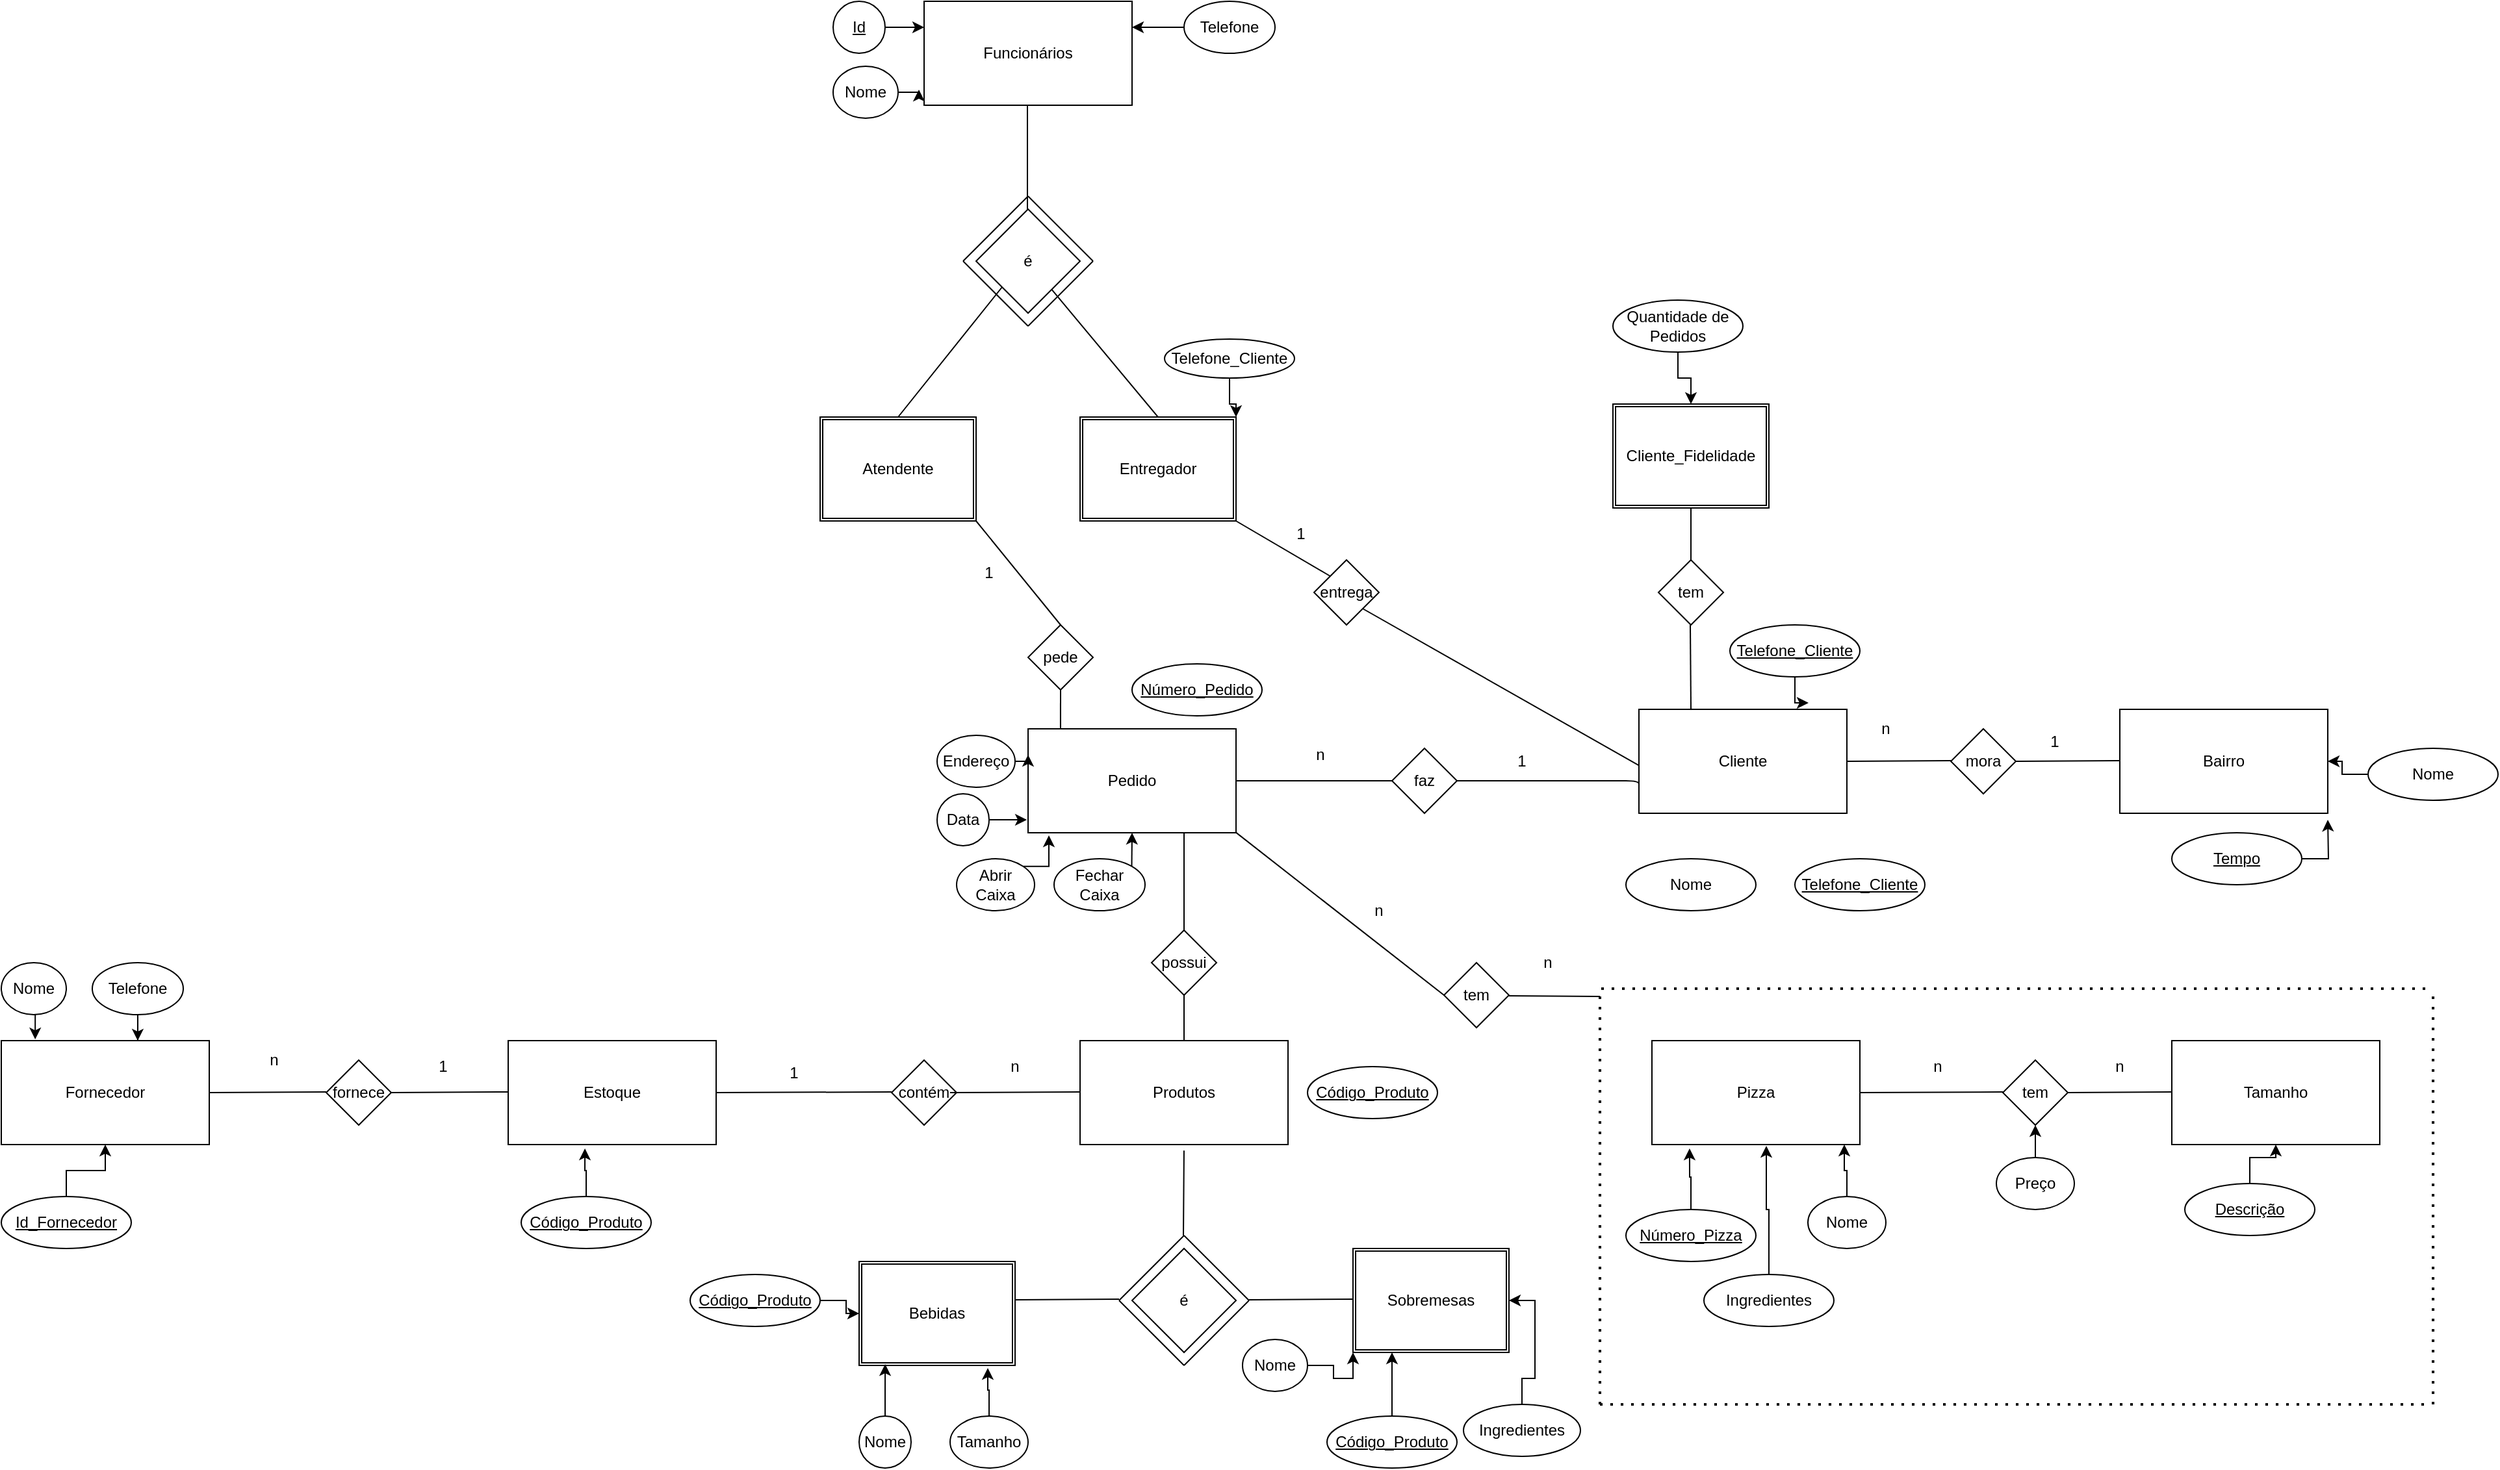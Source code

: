 <mxfile version="14.5.3" type="github"><diagram id="Zmj1FCLTnXu52TwQ3R6O" name="Page-1"><mxGraphModel dx="2249" dy="791" grid="1" gridSize="10" guides="1" tooltips="1" connect="1" arrows="1" fold="1" page="1" pageScale="1" pageWidth="827" pageHeight="1169" math="0" shadow="0"><root><mxCell id="0"/><mxCell id="1" parent="0"/><mxCell id="ojleg3UiXAgGKh8UfWWG-2" value="Funcionários" style="rounded=0;whiteSpace=wrap;html=1;" parent="1" vertex="1"><mxGeometry x="80" y="40" width="160" height="80" as="geometry"/></mxCell><mxCell id="KPG-XOJzVi3PqvCxfSUZ-7" value="Atendente" style="shape=ext;double=1;rounded=0;whiteSpace=wrap;html=1;" vertex="1" parent="1"><mxGeometry y="360" width="120" height="80" as="geometry"/></mxCell><mxCell id="KPG-XOJzVi3PqvCxfSUZ-8" value="Entregador" style="shape=ext;double=1;rounded=0;whiteSpace=wrap;html=1;" vertex="1" parent="1"><mxGeometry x="200" y="360" width="120" height="80" as="geometry"/></mxCell><mxCell id="KPG-XOJzVi3PqvCxfSUZ-9" value="é" style="rhombus;whiteSpace=wrap;html=1;" vertex="1" parent="1"><mxGeometry x="120" y="200" width="80" height="80" as="geometry"/></mxCell><mxCell id="KPG-XOJzVi3PqvCxfSUZ-21" value="" style="endArrow=none;html=1;" edge="1" parent="1"><mxGeometry width="50" height="50" relative="1" as="geometry"><mxPoint x="159.5" y="200" as="sourcePoint"/><mxPoint x="159.5" y="120" as="targetPoint"/></mxGeometry></mxCell><mxCell id="KPG-XOJzVi3PqvCxfSUZ-23" value="" style="endArrow=none;html=1;entryX=0;entryY=1;entryDx=0;entryDy=0;" edge="1" parent="1" target="KPG-XOJzVi3PqvCxfSUZ-9"><mxGeometry width="50" height="50" relative="1" as="geometry"><mxPoint x="60" y="360" as="sourcePoint"/><mxPoint x="110" y="310" as="targetPoint"/></mxGeometry></mxCell><mxCell id="KPG-XOJzVi3PqvCxfSUZ-24" value="" style="endArrow=none;html=1;" edge="1" parent="1" target="KPG-XOJzVi3PqvCxfSUZ-9"><mxGeometry width="50" height="50" relative="1" as="geometry"><mxPoint x="260" y="360" as="sourcePoint"/><mxPoint x="310" y="310" as="targetPoint"/></mxGeometry></mxCell><mxCell id="KPG-XOJzVi3PqvCxfSUZ-25" value="" style="endArrow=none;html=1;" edge="1" parent="1"><mxGeometry width="50" height="50" relative="1" as="geometry"><mxPoint x="160" y="290" as="sourcePoint"/><mxPoint x="210" y="240" as="targetPoint"/></mxGeometry></mxCell><mxCell id="KPG-XOJzVi3PqvCxfSUZ-27" value="" style="endArrow=none;html=1;" edge="1" parent="1"><mxGeometry width="50" height="50" relative="1" as="geometry"><mxPoint x="110" y="240" as="sourcePoint"/><mxPoint x="160" y="290" as="targetPoint"/></mxGeometry></mxCell><mxCell id="KPG-XOJzVi3PqvCxfSUZ-28" value="" style="endArrow=none;html=1;" edge="1" parent="1"><mxGeometry width="50" height="50" relative="1" as="geometry"><mxPoint x="210" y="240" as="sourcePoint"/><mxPoint x="160" y="190" as="targetPoint"/></mxGeometry></mxCell><mxCell id="KPG-XOJzVi3PqvCxfSUZ-29" value="" style="endArrow=none;html=1;" edge="1" parent="1"><mxGeometry width="50" height="50" relative="1" as="geometry"><mxPoint x="110" y="240" as="sourcePoint"/><mxPoint x="160" y="190" as="targetPoint"/></mxGeometry></mxCell><mxCell id="KPG-XOJzVi3PqvCxfSUZ-33" value="Pedido" style="rounded=0;whiteSpace=wrap;html=1;" vertex="1" parent="1"><mxGeometry x="160" y="600" width="160" height="80" as="geometry"/></mxCell><mxCell id="KPG-XOJzVi3PqvCxfSUZ-35" value="Cliente" style="rounded=0;whiteSpace=wrap;html=1;" vertex="1" parent="1"><mxGeometry x="630" y="585" width="160" height="80" as="geometry"/></mxCell><mxCell id="KPG-XOJzVi3PqvCxfSUZ-36" value="Produtos" style="rounded=0;whiteSpace=wrap;html=1;" vertex="1" parent="1"><mxGeometry x="200" y="840" width="160" height="80" as="geometry"/></mxCell><mxCell id="KPG-XOJzVi3PqvCxfSUZ-37" value="Bairro" style="rounded=0;whiteSpace=wrap;html=1;" vertex="1" parent="1"><mxGeometry x="1000" y="585" width="160" height="80" as="geometry"/></mxCell><mxCell id="KPG-XOJzVi3PqvCxfSUZ-38" value="&lt;div&gt;Estoque&lt;/div&gt;" style="rounded=0;whiteSpace=wrap;html=1;" vertex="1" parent="1"><mxGeometry x="-240" y="840" width="160" height="80" as="geometry"/></mxCell><mxCell id="KPG-XOJzVi3PqvCxfSUZ-40" value="Pizza" style="rounded=0;whiteSpace=wrap;html=1;" vertex="1" parent="1"><mxGeometry x="640" y="840" width="160" height="80" as="geometry"/></mxCell><mxCell id="KPG-XOJzVi3PqvCxfSUZ-41" value="Tamanho" style="rounded=0;whiteSpace=wrap;html=1;" vertex="1" parent="1"><mxGeometry x="1040" y="840" width="160" height="80" as="geometry"/></mxCell><mxCell id="KPG-XOJzVi3PqvCxfSUZ-203" style="edgeStyle=orthogonalEdgeStyle;rounded=0;orthogonalLoop=1;jettySize=auto;html=1;entryX=0;entryY=1;entryDx=0;entryDy=0;" edge="1" parent="1" source="KPG-XOJzVi3PqvCxfSUZ-47" target="KPG-XOJzVi3PqvCxfSUZ-57"><mxGeometry relative="1" as="geometry"/></mxCell><mxCell id="KPG-XOJzVi3PqvCxfSUZ-47" value="Nome" style="ellipse;whiteSpace=wrap;html=1;align=center;" vertex="1" parent="1"><mxGeometry x="325" y="1070" width="50" height="40" as="geometry"/></mxCell><mxCell id="KPG-XOJzVi3PqvCxfSUZ-194" style="edgeStyle=orthogonalEdgeStyle;rounded=0;orthogonalLoop=1;jettySize=auto;html=1;entryX=0.925;entryY=1;entryDx=0;entryDy=0;entryPerimeter=0;" edge="1" parent="1" source="KPG-XOJzVi3PqvCxfSUZ-49" target="KPG-XOJzVi3PqvCxfSUZ-40"><mxGeometry relative="1" as="geometry"/></mxCell><mxCell id="KPG-XOJzVi3PqvCxfSUZ-49" value="Nome" style="ellipse;whiteSpace=wrap;html=1;align=center;" vertex="1" parent="1"><mxGeometry x="760" y="960" width="60" height="40" as="geometry"/></mxCell><mxCell id="KPG-XOJzVi3PqvCxfSUZ-198" style="edgeStyle=orthogonalEdgeStyle;rounded=0;orthogonalLoop=1;jettySize=auto;html=1;entryX=0.181;entryY=1.038;entryDx=0;entryDy=0;entryPerimeter=0;" edge="1" parent="1" source="KPG-XOJzVi3PqvCxfSUZ-52" target="KPG-XOJzVi3PqvCxfSUZ-40"><mxGeometry relative="1" as="geometry"/></mxCell><mxCell id="KPG-XOJzVi3PqvCxfSUZ-52" value="Número_Pizza" style="ellipse;whiteSpace=wrap;html=1;align=center;fontStyle=4;" vertex="1" parent="1"><mxGeometry x="620" y="970" width="100" height="40" as="geometry"/></mxCell><mxCell id="KPG-XOJzVi3PqvCxfSUZ-53" value="Nome" style="ellipse;whiteSpace=wrap;html=1;align=center;" vertex="1" parent="1"><mxGeometry x="620" y="700" width="100" height="40" as="geometry"/></mxCell><mxCell id="KPG-XOJzVi3PqvCxfSUZ-54" value="Telefone_Cliente" style="ellipse;whiteSpace=wrap;html=1;align=center;fontStyle=4;" vertex="1" parent="1"><mxGeometry x="750" y="700" width="100" height="40" as="geometry"/></mxCell><mxCell id="KPG-XOJzVi3PqvCxfSUZ-184" style="edgeStyle=orthogonalEdgeStyle;rounded=0;orthogonalLoop=1;jettySize=auto;html=1;entryX=1;entryY=0;entryDx=0;entryDy=0;" edge="1" parent="1" source="KPG-XOJzVi3PqvCxfSUZ-55" target="KPG-XOJzVi3PqvCxfSUZ-8"><mxGeometry relative="1" as="geometry"/></mxCell><mxCell id="KPG-XOJzVi3PqvCxfSUZ-55" value="Telefone_Cliente" style="ellipse;whiteSpace=wrap;html=1;align=center;" vertex="1" parent="1"><mxGeometry x="265" y="300" width="100" height="30" as="geometry"/></mxCell><mxCell id="KPG-XOJzVi3PqvCxfSUZ-56" value="Bebidas" style="shape=ext;double=1;rounded=0;whiteSpace=wrap;html=1;" vertex="1" parent="1"><mxGeometry x="30" y="1010" width="120" height="80" as="geometry"/></mxCell><mxCell id="KPG-XOJzVi3PqvCxfSUZ-57" value="Sobremesas" style="shape=ext;double=1;rounded=0;whiteSpace=wrap;html=1;" vertex="1" parent="1"><mxGeometry x="410" y="1000" width="120" height="80" as="geometry"/></mxCell><mxCell id="KPG-XOJzVi3PqvCxfSUZ-188" value="" style="edgeStyle=orthogonalEdgeStyle;rounded=0;orthogonalLoop=1;jettySize=auto;html=1;" edge="1" parent="1" source="KPG-XOJzVi3PqvCxfSUZ-58" target="KPG-XOJzVi3PqvCxfSUZ-41"><mxGeometry relative="1" as="geometry"/></mxCell><mxCell id="KPG-XOJzVi3PqvCxfSUZ-58" value="Descrição" style="ellipse;whiteSpace=wrap;html=1;align=center;fontStyle=4;" vertex="1" parent="1"><mxGeometry x="1050" y="950" width="100" height="40" as="geometry"/></mxCell><mxCell id="KPG-XOJzVi3PqvCxfSUZ-60" value="Cliente_Fidelidade" style="shape=ext;double=1;rounded=0;whiteSpace=wrap;html=1;" vertex="1" parent="1"><mxGeometry x="610" y="350" width="120" height="80" as="geometry"/></mxCell><mxCell id="KPG-XOJzVi3PqvCxfSUZ-185" style="edgeStyle=orthogonalEdgeStyle;rounded=0;orthogonalLoop=1;jettySize=auto;html=1;" edge="1" parent="1" source="KPG-XOJzVi3PqvCxfSUZ-61"><mxGeometry relative="1" as="geometry"><mxPoint x="760" y="580" as="targetPoint"/></mxGeometry></mxCell><mxCell id="KPG-XOJzVi3PqvCxfSUZ-61" value="Telefone_Cliente" style="ellipse;whiteSpace=wrap;html=1;align=center;fontStyle=4;" vertex="1" parent="1"><mxGeometry x="700" y="520" width="100" height="40" as="geometry"/></mxCell><mxCell id="KPG-XOJzVi3PqvCxfSUZ-182" value="" style="edgeStyle=orthogonalEdgeStyle;rounded=0;orthogonalLoop=1;jettySize=auto;html=1;" edge="1" parent="1" source="KPG-XOJzVi3PqvCxfSUZ-62" target="KPG-XOJzVi3PqvCxfSUZ-60"><mxGeometry relative="1" as="geometry"/></mxCell><mxCell id="KPG-XOJzVi3PqvCxfSUZ-62" value="Quantidade de Pedidos" style="ellipse;whiteSpace=wrap;html=1;align=center;" vertex="1" parent="1"><mxGeometry x="610" y="270" width="100" height="40" as="geometry"/></mxCell><mxCell id="KPG-XOJzVi3PqvCxfSUZ-205" style="edgeStyle=orthogonalEdgeStyle;rounded=0;orthogonalLoop=1;jettySize=auto;html=1;entryX=0.167;entryY=0.988;entryDx=0;entryDy=0;entryPerimeter=0;" edge="1" parent="1" source="KPG-XOJzVi3PqvCxfSUZ-64" target="KPG-XOJzVi3PqvCxfSUZ-56"><mxGeometry relative="1" as="geometry"/></mxCell><mxCell id="KPG-XOJzVi3PqvCxfSUZ-64" value="Nome" style="ellipse;whiteSpace=wrap;html=1;align=center;" vertex="1" parent="1"><mxGeometry x="30" y="1129" width="40" height="40" as="geometry"/></mxCell><mxCell id="KPG-XOJzVi3PqvCxfSUZ-66" value="Código_Produto" style="ellipse;whiteSpace=wrap;html=1;align=center;fontStyle=4;" vertex="1" parent="1"><mxGeometry x="375" y="860" width="100" height="40" as="geometry"/></mxCell><mxCell id="KPG-XOJzVi3PqvCxfSUZ-207" style="edgeStyle=orthogonalEdgeStyle;rounded=0;orthogonalLoop=1;jettySize=auto;html=1;entryX=0.369;entryY=1.038;entryDx=0;entryDy=0;entryPerimeter=0;" edge="1" parent="1" source="KPG-XOJzVi3PqvCxfSUZ-67" target="KPG-XOJzVi3PqvCxfSUZ-38"><mxGeometry relative="1" as="geometry"/></mxCell><mxCell id="KPG-XOJzVi3PqvCxfSUZ-67" value="Código_Produto" style="ellipse;whiteSpace=wrap;html=1;align=center;fontStyle=4;" vertex="1" parent="1"><mxGeometry x="-230" y="960" width="100" height="40" as="geometry"/></mxCell><mxCell id="KPG-XOJzVi3PqvCxfSUZ-204" value="" style="edgeStyle=orthogonalEdgeStyle;rounded=0;orthogonalLoop=1;jettySize=auto;html=1;" edge="1" parent="1" source="KPG-XOJzVi3PqvCxfSUZ-69" target="KPG-XOJzVi3PqvCxfSUZ-56"><mxGeometry relative="1" as="geometry"/></mxCell><mxCell id="KPG-XOJzVi3PqvCxfSUZ-69" value="Código_Produto" style="ellipse;whiteSpace=wrap;html=1;align=center;fontStyle=4;" vertex="1" parent="1"><mxGeometry x="-100" y="1020" width="100" height="40" as="geometry"/></mxCell><mxCell id="KPG-XOJzVi3PqvCxfSUZ-202" style="edgeStyle=orthogonalEdgeStyle;rounded=0;orthogonalLoop=1;jettySize=auto;html=1;entryX=0.25;entryY=1;entryDx=0;entryDy=0;" edge="1" parent="1" source="KPG-XOJzVi3PqvCxfSUZ-70" target="KPG-XOJzVi3PqvCxfSUZ-57"><mxGeometry relative="1" as="geometry"/></mxCell><mxCell id="KPG-XOJzVi3PqvCxfSUZ-70" value="Código_Produto" style="ellipse;whiteSpace=wrap;html=1;align=center;fontStyle=4;" vertex="1" parent="1"><mxGeometry x="390" y="1129" width="100" height="40" as="geometry"/></mxCell><mxCell id="KPG-XOJzVi3PqvCxfSUZ-201" style="edgeStyle=orthogonalEdgeStyle;rounded=0;orthogonalLoop=1;jettySize=auto;html=1;entryX=1;entryY=0.5;entryDx=0;entryDy=0;" edge="1" parent="1" source="KPG-XOJzVi3PqvCxfSUZ-71" target="KPG-XOJzVi3PqvCxfSUZ-57"><mxGeometry relative="1" as="geometry"/></mxCell><mxCell id="KPG-XOJzVi3PqvCxfSUZ-71" value="Ingredientes" style="ellipse;whiteSpace=wrap;html=1;align=center;" vertex="1" parent="1"><mxGeometry x="495" y="1120" width="90" height="40" as="geometry"/></mxCell><mxCell id="KPG-XOJzVi3PqvCxfSUZ-196" style="edgeStyle=orthogonalEdgeStyle;rounded=0;orthogonalLoop=1;jettySize=auto;html=1;entryX=0.55;entryY=1.013;entryDx=0;entryDy=0;entryPerimeter=0;" edge="1" parent="1" source="KPG-XOJzVi3PqvCxfSUZ-72" target="KPG-XOJzVi3PqvCxfSUZ-40"><mxGeometry relative="1" as="geometry"/></mxCell><mxCell id="KPG-XOJzVi3PqvCxfSUZ-72" value="Ingredientes" style="ellipse;whiteSpace=wrap;html=1;align=center;" vertex="1" parent="1"><mxGeometry x="680" y="1020" width="100" height="40" as="geometry"/></mxCell><mxCell id="KPG-XOJzVi3PqvCxfSUZ-73" value="Número_Pedido" style="ellipse;whiteSpace=wrap;html=1;align=center;fontStyle=4;" vertex="1" parent="1"><mxGeometry x="240" y="550" width="100" height="40" as="geometry"/></mxCell><mxCell id="KPG-XOJzVi3PqvCxfSUZ-75" value="tem" style="rhombus;whiteSpace=wrap;html=1;" vertex="1" parent="1"><mxGeometry x="910" y="855" width="50" height="50" as="geometry"/></mxCell><mxCell id="KPG-XOJzVi3PqvCxfSUZ-76" value="mora" style="rhombus;whiteSpace=wrap;html=1;" vertex="1" parent="1"><mxGeometry x="870" y="600" width="50" height="50" as="geometry"/></mxCell><mxCell id="KPG-XOJzVi3PqvCxfSUZ-77" value="entrega" style="rhombus;whiteSpace=wrap;html=1;" vertex="1" parent="1"><mxGeometry x="380" y="470" width="50" height="50" as="geometry"/></mxCell><mxCell id="KPG-XOJzVi3PqvCxfSUZ-187" value="" style="edgeStyle=orthogonalEdgeStyle;rounded=0;orthogonalLoop=1;jettySize=auto;html=1;" edge="1" parent="1" source="KPG-XOJzVi3PqvCxfSUZ-78" target="KPG-XOJzVi3PqvCxfSUZ-37"><mxGeometry relative="1" as="geometry"/></mxCell><mxCell id="KPG-XOJzVi3PqvCxfSUZ-78" value="Nome" style="ellipse;whiteSpace=wrap;html=1;align=center;" vertex="1" parent="1"><mxGeometry x="1191" y="615" width="100" height="40" as="geometry"/></mxCell><mxCell id="KPG-XOJzVi3PqvCxfSUZ-186" style="edgeStyle=orthogonalEdgeStyle;rounded=0;orthogonalLoop=1;jettySize=auto;html=1;" edge="1" parent="1" source="KPG-XOJzVi3PqvCxfSUZ-79"><mxGeometry relative="1" as="geometry"><mxPoint x="1160" y="670" as="targetPoint"/></mxGeometry></mxCell><mxCell id="KPG-XOJzVi3PqvCxfSUZ-79" value="Tempo" style="ellipse;whiteSpace=wrap;html=1;align=center;fontStyle=4;" vertex="1" parent="1"><mxGeometry x="1040" y="680" width="100" height="40" as="geometry"/></mxCell><mxCell id="KPG-XOJzVi3PqvCxfSUZ-171" style="edgeStyle=orthogonalEdgeStyle;rounded=0;orthogonalLoop=1;jettySize=auto;html=1;exitX=1;exitY=0;exitDx=0;exitDy=0;entryX=0.1;entryY=1.025;entryDx=0;entryDy=0;entryPerimeter=0;" edge="1" parent="1" source="KPG-XOJzVi3PqvCxfSUZ-80" target="KPG-XOJzVi3PqvCxfSUZ-33"><mxGeometry relative="1" as="geometry"/></mxCell><mxCell id="KPG-XOJzVi3PqvCxfSUZ-80" value="Abrir Caixa" style="ellipse;whiteSpace=wrap;html=1;align=center;" vertex="1" parent="1"><mxGeometry x="105" y="700" width="60" height="40" as="geometry"/></mxCell><mxCell id="KPG-XOJzVi3PqvCxfSUZ-170" style="edgeStyle=orthogonalEdgeStyle;rounded=0;orthogonalLoop=1;jettySize=auto;html=1;exitX=1;exitY=0;exitDx=0;exitDy=0;entryX=0.5;entryY=1;entryDx=0;entryDy=0;" edge="1" parent="1" source="KPG-XOJzVi3PqvCxfSUZ-81" target="KPG-XOJzVi3PqvCxfSUZ-33"><mxGeometry relative="1" as="geometry"/></mxCell><mxCell id="KPG-XOJzVi3PqvCxfSUZ-81" value="Fechar Caixa" style="ellipse;whiteSpace=wrap;html=1;align=center;" vertex="1" parent="1"><mxGeometry x="180" y="700" width="70" height="40" as="geometry"/></mxCell><mxCell id="KPG-XOJzVi3PqvCxfSUZ-173" style="edgeStyle=orthogonalEdgeStyle;rounded=0;orthogonalLoop=1;jettySize=auto;html=1;exitX=1;exitY=0.5;exitDx=0;exitDy=0;entryX=0;entryY=0.25;entryDx=0;entryDy=0;" edge="1" parent="1" source="KPG-XOJzVi3PqvCxfSUZ-82" target="KPG-XOJzVi3PqvCxfSUZ-33"><mxGeometry relative="1" as="geometry"/></mxCell><mxCell id="KPG-XOJzVi3PqvCxfSUZ-82" value="Endereço" style="ellipse;whiteSpace=wrap;html=1;align=center;" vertex="1" parent="1"><mxGeometry x="90" y="605" width="60" height="40" as="geometry"/></mxCell><mxCell id="KPG-XOJzVi3PqvCxfSUZ-172" style="edgeStyle=orthogonalEdgeStyle;rounded=0;orthogonalLoop=1;jettySize=auto;html=1;exitX=1;exitY=0.5;exitDx=0;exitDy=0;entryX=-0.006;entryY=0.875;entryDx=0;entryDy=0;entryPerimeter=0;" edge="1" parent="1" source="KPG-XOJzVi3PqvCxfSUZ-83" target="KPG-XOJzVi3PqvCxfSUZ-33"><mxGeometry relative="1" as="geometry"/></mxCell><mxCell id="KPG-XOJzVi3PqvCxfSUZ-83" value="Data" style="ellipse;whiteSpace=wrap;html=1;align=center;" vertex="1" parent="1"><mxGeometry x="90" y="650" width="40" height="40" as="geometry"/></mxCell><mxCell id="KPG-XOJzVi3PqvCxfSUZ-84" value="" style="endArrow=none;dashed=1;html=1;dashPattern=1 3;strokeWidth=2;" edge="1" parent="1"><mxGeometry width="50" height="50" relative="1" as="geometry"><mxPoint x="600" y="1120" as="sourcePoint"/><mxPoint x="600" y="800" as="targetPoint"/></mxGeometry></mxCell><mxCell id="KPG-XOJzVi3PqvCxfSUZ-85" value="" style="endArrow=none;dashed=1;html=1;dashPattern=1 3;strokeWidth=2;" edge="1" parent="1"><mxGeometry width="50" height="50" relative="1" as="geometry"><mxPoint x="600" y="1120" as="sourcePoint"/><mxPoint x="1240" y="1120" as="targetPoint"/></mxGeometry></mxCell><mxCell id="KPG-XOJzVi3PqvCxfSUZ-86" value="" style="endArrow=none;dashed=1;html=1;dashPattern=1 3;strokeWidth=2;" edge="1" parent="1"><mxGeometry width="50" height="50" relative="1" as="geometry"><mxPoint x="1241" y="1120" as="sourcePoint"/><mxPoint x="1241" y="800" as="targetPoint"/></mxGeometry></mxCell><mxCell id="KPG-XOJzVi3PqvCxfSUZ-88" value="" style="endArrow=none;dashed=1;html=1;dashPattern=1 3;strokeWidth=2;" edge="1" parent="1"><mxGeometry width="50" height="50" relative="1" as="geometry"><mxPoint x="601" y="800" as="sourcePoint"/><mxPoint x="1241" y="800" as="targetPoint"/></mxGeometry></mxCell><mxCell id="KPG-XOJzVi3PqvCxfSUZ-189" value="" style="edgeStyle=orthogonalEdgeStyle;rounded=0;orthogonalLoop=1;jettySize=auto;html=1;" edge="1" parent="1" source="KPG-XOJzVi3PqvCxfSUZ-89" target="KPG-XOJzVi3PqvCxfSUZ-75"><mxGeometry relative="1" as="geometry"/></mxCell><mxCell id="KPG-XOJzVi3PqvCxfSUZ-89" value="Preço" style="ellipse;whiteSpace=wrap;html=1;align=center;" vertex="1" parent="1"><mxGeometry x="905" y="930" width="60" height="40" as="geometry"/></mxCell><mxCell id="KPG-XOJzVi3PqvCxfSUZ-90" value="Fornecedor" style="rounded=0;whiteSpace=wrap;html=1;" vertex="1" parent="1"><mxGeometry x="-630" y="840" width="160" height="80" as="geometry"/></mxCell><mxCell id="KPG-XOJzVi3PqvCxfSUZ-208" value="" style="edgeStyle=orthogonalEdgeStyle;rounded=0;orthogonalLoop=1;jettySize=auto;html=1;" edge="1" parent="1" source="KPG-XOJzVi3PqvCxfSUZ-91" target="KPG-XOJzVi3PqvCxfSUZ-90"><mxGeometry relative="1" as="geometry"/></mxCell><mxCell id="KPG-XOJzVi3PqvCxfSUZ-91" value="Id_Fornecedor" style="ellipse;whiteSpace=wrap;html=1;align=center;fontStyle=4;" vertex="1" parent="1"><mxGeometry x="-630" y="960" width="100" height="40" as="geometry"/></mxCell><mxCell id="KPG-XOJzVi3PqvCxfSUZ-209" style="edgeStyle=orthogonalEdgeStyle;rounded=0;orthogonalLoop=1;jettySize=auto;html=1;exitX=0.5;exitY=1;exitDx=0;exitDy=0;entryX=0.163;entryY=-0.012;entryDx=0;entryDy=0;entryPerimeter=0;" edge="1" parent="1" source="KPG-XOJzVi3PqvCxfSUZ-92" target="KPG-XOJzVi3PqvCxfSUZ-90"><mxGeometry relative="1" as="geometry"/></mxCell><mxCell id="KPG-XOJzVi3PqvCxfSUZ-92" value="Nome" style="ellipse;whiteSpace=wrap;html=1;align=center;" vertex="1" parent="1"><mxGeometry x="-630" y="780" width="50" height="40" as="geometry"/></mxCell><mxCell id="KPG-XOJzVi3PqvCxfSUZ-94" value="" style="endArrow=none;html=1;entryX=1;entryY=1;entryDx=0;entryDy=0;" edge="1" parent="1" target="KPG-XOJzVi3PqvCxfSUZ-77"><mxGeometry width="50" height="50" relative="1" as="geometry"><mxPoint x="630" y="628.18" as="sourcePoint"/><mxPoint x="548.182" y="529.998" as="targetPoint"/></mxGeometry></mxCell><mxCell id="KPG-XOJzVi3PqvCxfSUZ-95" value="" style="endArrow=none;html=1;entryX=1;entryY=1;entryDx=0;entryDy=0;exitX=0;exitY=0;exitDx=0;exitDy=0;" edge="1" parent="1" source="KPG-XOJzVi3PqvCxfSUZ-77"><mxGeometry width="50" height="50" relative="1" as="geometry"><mxPoint x="450" y="515.68" as="sourcePoint"/><mxPoint x="320" y="440.0" as="targetPoint"/></mxGeometry></mxCell><mxCell id="KPG-XOJzVi3PqvCxfSUZ-97" value="faz" style="rhombus;whiteSpace=wrap;html=1;" vertex="1" parent="1"><mxGeometry x="440" y="615" width="50" height="50" as="geometry"/></mxCell><mxCell id="KPG-XOJzVi3PqvCxfSUZ-98" value="" style="endArrow=none;html=1;entryX=1;entryY=0.5;entryDx=0;entryDy=0;exitX=0;exitY=0.75;exitDx=0;exitDy=0;" edge="1" parent="1" source="KPG-XOJzVi3PqvCxfSUZ-35" target="KPG-XOJzVi3PqvCxfSUZ-97"><mxGeometry width="50" height="50" relative="1" as="geometry"><mxPoint x="572.5" y="675" as="sourcePoint"/><mxPoint x="500" y="632.5" as="targetPoint"/><Array as="points"><mxPoint x="630" y="640"/></Array></mxGeometry></mxCell><mxCell id="KPG-XOJzVi3PqvCxfSUZ-99" value="" style="endArrow=none;html=1;entryX=1;entryY=0.5;entryDx=0;entryDy=0;exitX=0;exitY=0.5;exitDx=0;exitDy=0;" edge="1" parent="1" source="KPG-XOJzVi3PqvCxfSUZ-97" target="KPG-XOJzVi3PqvCxfSUZ-33"><mxGeometry width="50" height="50" relative="1" as="geometry"><mxPoint x="402.5" y="682.5" as="sourcePoint"/><mxPoint x="330" y="640" as="targetPoint"/><Array as="points"><mxPoint x="440" y="640"/></Array></mxGeometry></mxCell><mxCell id="KPG-XOJzVi3PqvCxfSUZ-100" value="pede" style="rhombus;whiteSpace=wrap;html=1;" vertex="1" parent="1"><mxGeometry x="160" y="520" width="50" height="50" as="geometry"/></mxCell><mxCell id="KPG-XOJzVi3PqvCxfSUZ-103" value="" style="endArrow=none;html=1;exitX=0.5;exitY=0;exitDx=0;exitDy=0;" edge="1" parent="1" source="KPG-XOJzVi3PqvCxfSUZ-100"><mxGeometry width="50" height="50" relative="1" as="geometry"><mxPoint x="70" y="490" as="sourcePoint"/><mxPoint x="120" y="440" as="targetPoint"/></mxGeometry></mxCell><mxCell id="KPG-XOJzVi3PqvCxfSUZ-104" value="" style="endArrow=none;html=1;exitX=0.156;exitY=0;exitDx=0;exitDy=0;exitPerimeter=0;" edge="1" parent="1" source="KPG-XOJzVi3PqvCxfSUZ-33"><mxGeometry width="50" height="50" relative="1" as="geometry"><mxPoint x="250" y="650" as="sourcePoint"/><mxPoint x="185" y="570" as="targetPoint"/></mxGeometry></mxCell><mxCell id="KPG-XOJzVi3PqvCxfSUZ-105" value="" style="endArrow=none;html=1;exitX=0;exitY=0.5;exitDx=0;exitDy=0;" edge="1" parent="1"><mxGeometry width="50" height="50" relative="1" as="geometry"><mxPoint x="870" y="624.5" as="sourcePoint"/><mxPoint x="790" y="625" as="targetPoint"/><Array as="points"><mxPoint x="870" y="624.5"/></Array></mxGeometry></mxCell><mxCell id="KPG-XOJzVi3PqvCxfSUZ-106" value="" style="endArrow=none;html=1;exitX=0;exitY=0.5;exitDx=0;exitDy=0;" edge="1" parent="1"><mxGeometry width="50" height="50" relative="1" as="geometry"><mxPoint x="1000" y="624.5" as="sourcePoint"/><mxPoint x="920" y="625" as="targetPoint"/><Array as="points"><mxPoint x="1000" y="624.5"/></Array></mxGeometry></mxCell><mxCell id="KPG-XOJzVi3PqvCxfSUZ-107" value="" style="endArrow=none;html=1;exitX=0;exitY=0.5;exitDx=0;exitDy=0;entryX=1;entryY=0.5;entryDx=0;entryDy=0;" edge="1" parent="1" target="KPG-XOJzVi3PqvCxfSUZ-40"><mxGeometry width="50" height="50" relative="1" as="geometry"><mxPoint x="910" y="879.5" as="sourcePoint"/><mxPoint x="830" y="880" as="targetPoint"/><Array as="points"><mxPoint x="910" y="879.5"/></Array></mxGeometry></mxCell><mxCell id="KPG-XOJzVi3PqvCxfSUZ-108" value="" style="endArrow=none;html=1;exitX=0;exitY=0.5;exitDx=0;exitDy=0;" edge="1" parent="1"><mxGeometry width="50" height="50" relative="1" as="geometry"><mxPoint x="1040" y="879.5" as="sourcePoint"/><mxPoint x="960" y="880" as="targetPoint"/><Array as="points"><mxPoint x="1040" y="879.5"/></Array></mxGeometry></mxCell><mxCell id="KPG-XOJzVi3PqvCxfSUZ-109" value="tem" style="rhombus;whiteSpace=wrap;html=1;" vertex="1" parent="1"><mxGeometry x="480" y="780" width="50" height="50" as="geometry"/></mxCell><mxCell id="KPG-XOJzVi3PqvCxfSUZ-113" value="" style="endArrow=none;html=1;entryX=1;entryY=1;entryDx=0;entryDy=0;exitX=0;exitY=0.5;exitDx=0;exitDy=0;" edge="1" parent="1" source="KPG-XOJzVi3PqvCxfSUZ-109"><mxGeometry width="50" height="50" relative="1" as="geometry"><mxPoint x="450" y="780" as="sourcePoint"/><mxPoint x="320" y="679.83" as="targetPoint"/></mxGeometry></mxCell><mxCell id="KPG-XOJzVi3PqvCxfSUZ-115" value="" style="endArrow=none;html=1;" edge="1" parent="1"><mxGeometry width="50" height="50" relative="1" as="geometry"><mxPoint x="600" y="806" as="sourcePoint"/><mxPoint x="530" y="805.5" as="targetPoint"/><Array as="points"/></mxGeometry></mxCell><mxCell id="KPG-XOJzVi3PqvCxfSUZ-116" value="é" style="rhombus;whiteSpace=wrap;html=1;" vertex="1" parent="1"><mxGeometry x="240" y="1000" width="80" height="80" as="geometry"/></mxCell><mxCell id="KPG-XOJzVi3PqvCxfSUZ-117" value="" style="endArrow=none;html=1;" edge="1" parent="1"><mxGeometry width="50" height="50" relative="1" as="geometry"><mxPoint x="280" y="1090" as="sourcePoint"/><mxPoint x="230" y="1040" as="targetPoint"/></mxGeometry></mxCell><mxCell id="KPG-XOJzVi3PqvCxfSUZ-118" value="" style="endArrow=none;html=1;" edge="1" parent="1"><mxGeometry width="50" height="50" relative="1" as="geometry"><mxPoint x="330" y="1040" as="sourcePoint"/><mxPoint x="280" y="990" as="targetPoint"/></mxGeometry></mxCell><mxCell id="KPG-XOJzVi3PqvCxfSUZ-119" value="" style="endArrow=none;html=1;" edge="1" parent="1"><mxGeometry width="50" height="50" relative="1" as="geometry"><mxPoint x="330" y="1040" as="sourcePoint"/><mxPoint x="280" y="1090" as="targetPoint"/></mxGeometry></mxCell><mxCell id="KPG-XOJzVi3PqvCxfSUZ-120" value="" style="endArrow=none;html=1;" edge="1" parent="1"><mxGeometry width="50" height="50" relative="1" as="geometry"><mxPoint x="280" y="990" as="sourcePoint"/><mxPoint x="230" y="1040" as="targetPoint"/></mxGeometry></mxCell><mxCell id="KPG-XOJzVi3PqvCxfSUZ-121" value="" style="endArrow=none;html=1;exitX=0;exitY=0.5;exitDx=0;exitDy=0;" edge="1" parent="1"><mxGeometry width="50" height="50" relative="1" as="geometry"><mxPoint x="230" y="1039" as="sourcePoint"/><mxPoint x="150" y="1039.5" as="targetPoint"/><Array as="points"><mxPoint x="230" y="1039"/></Array></mxGeometry></mxCell><mxCell id="KPG-XOJzVi3PqvCxfSUZ-122" value="" style="endArrow=none;html=1;exitX=0;exitY=0.5;exitDx=0;exitDy=0;" edge="1" parent="1"><mxGeometry width="50" height="50" relative="1" as="geometry"><mxPoint x="410" y="1039" as="sourcePoint"/><mxPoint x="330" y="1039.5" as="targetPoint"/><Array as="points"><mxPoint x="410" y="1039"/></Array></mxGeometry></mxCell><mxCell id="KPG-XOJzVi3PqvCxfSUZ-206" style="edgeStyle=orthogonalEdgeStyle;rounded=0;orthogonalLoop=1;jettySize=auto;html=1;entryX=0.825;entryY=1.025;entryDx=0;entryDy=0;entryPerimeter=0;" edge="1" parent="1" source="KPG-XOJzVi3PqvCxfSUZ-123" target="KPG-XOJzVi3PqvCxfSUZ-56"><mxGeometry relative="1" as="geometry"/></mxCell><mxCell id="KPG-XOJzVi3PqvCxfSUZ-123" value="Tamanho" style="ellipse;whiteSpace=wrap;html=1;align=center;" vertex="1" parent="1"><mxGeometry x="100" y="1129" width="60" height="40" as="geometry"/></mxCell><mxCell id="KPG-XOJzVi3PqvCxfSUZ-133" value="fornece" style="rhombus;whiteSpace=wrap;html=1;" vertex="1" parent="1"><mxGeometry x="-380" y="855" width="50" height="50" as="geometry"/></mxCell><mxCell id="KPG-XOJzVi3PqvCxfSUZ-135" value="" style="endArrow=none;html=1;exitX=0;exitY=0.5;exitDx=0;exitDy=0;entryX=1;entryY=0.5;entryDx=0;entryDy=0;" edge="1" parent="1"><mxGeometry width="50" height="50" relative="1" as="geometry"><mxPoint x="-240" y="879.5" as="sourcePoint"/><mxPoint x="-330" y="880" as="targetPoint"/><Array as="points"><mxPoint x="-240" y="879.5"/></Array></mxGeometry></mxCell><mxCell id="KPG-XOJzVi3PqvCxfSUZ-211" style="edgeStyle=orthogonalEdgeStyle;rounded=0;orthogonalLoop=1;jettySize=auto;html=1;entryX=0.656;entryY=0;entryDx=0;entryDy=0;entryPerimeter=0;" edge="1" parent="1" source="KPG-XOJzVi3PqvCxfSUZ-136" target="KPG-XOJzVi3PqvCxfSUZ-90"><mxGeometry relative="1" as="geometry"/></mxCell><mxCell id="KPG-XOJzVi3PqvCxfSUZ-136" value="Telefone" style="ellipse;whiteSpace=wrap;html=1;align=center;" vertex="1" parent="1"><mxGeometry x="-560" y="780" width="70" height="40" as="geometry"/></mxCell><mxCell id="KPG-XOJzVi3PqvCxfSUZ-139" value="" style="endArrow=none;html=1;" edge="1" parent="1"><mxGeometry width="50" height="50" relative="1" as="geometry"><mxPoint x="279.5" y="990" as="sourcePoint"/><mxPoint x="279.5" y="989.5" as="targetPoint"/><Array as="points"><mxPoint x="280" y="920"/></Array></mxGeometry></mxCell><mxCell id="KPG-XOJzVi3PqvCxfSUZ-140" value="" style="endArrow=none;html=1;exitX=0;exitY=0.5;exitDx=0;exitDy=0;entryX=1;entryY=0.5;entryDx=0;entryDy=0;" edge="1" parent="1"><mxGeometry width="50" height="50" relative="1" as="geometry"><mxPoint x="-380" y="879.5" as="sourcePoint"/><mxPoint x="-470" y="880" as="targetPoint"/><Array as="points"><mxPoint x="-380" y="879.5"/></Array></mxGeometry></mxCell><mxCell id="KPG-XOJzVi3PqvCxfSUZ-141" value="contém" style="rhombus;whiteSpace=wrap;html=1;" vertex="1" parent="1"><mxGeometry x="55" y="855" width="50" height="50" as="geometry"/></mxCell><mxCell id="KPG-XOJzVi3PqvCxfSUZ-142" value="" style="endArrow=none;html=1;exitX=0;exitY=0.5;exitDx=0;exitDy=0;entryX=1;entryY=0.5;entryDx=0;entryDy=0;" edge="1" parent="1" target="KPG-XOJzVi3PqvCxfSUZ-38"><mxGeometry width="50" height="50" relative="1" as="geometry"><mxPoint x="55" y="879.5" as="sourcePoint"/><mxPoint x="-35" y="880" as="targetPoint"/><Array as="points"><mxPoint x="55" y="879.5"/></Array></mxGeometry></mxCell><mxCell id="KPG-XOJzVi3PqvCxfSUZ-143" value="" style="endArrow=none;html=1;exitX=0;exitY=0.5;exitDx=0;exitDy=0;entryX=0.9;entryY=0.5;entryDx=0;entryDy=0;entryPerimeter=0;" edge="1" parent="1" target="KPG-XOJzVi3PqvCxfSUZ-141"><mxGeometry width="50" height="50" relative="1" as="geometry"><mxPoint x="200" y="879.5" as="sourcePoint"/><mxPoint x="110" y="880" as="targetPoint"/><Array as="points"><mxPoint x="200" y="879.5"/></Array></mxGeometry></mxCell><mxCell id="KPG-XOJzVi3PqvCxfSUZ-179" style="edgeStyle=orthogonalEdgeStyle;rounded=0;orthogonalLoop=1;jettySize=auto;html=1;exitX=1;exitY=0.5;exitDx=0;exitDy=0;entryX=0;entryY=0.25;entryDx=0;entryDy=0;" edge="1" parent="1" source="KPG-XOJzVi3PqvCxfSUZ-144" target="ojleg3UiXAgGKh8UfWWG-2"><mxGeometry relative="1" as="geometry"/></mxCell><mxCell id="KPG-XOJzVi3PqvCxfSUZ-144" value="Id" style="ellipse;whiteSpace=wrap;html=1;align=center;fontStyle=4;" vertex="1" parent="1"><mxGeometry x="10" y="40" width="40" height="40" as="geometry"/></mxCell><mxCell id="KPG-XOJzVi3PqvCxfSUZ-177" style="edgeStyle=orthogonalEdgeStyle;rounded=0;orthogonalLoop=1;jettySize=auto;html=1;exitX=1;exitY=0;exitDx=0;exitDy=0;entryX=1;entryY=0;entryDx=0;entryDy=0;" edge="1" parent="1" source="KPG-XOJzVi3PqvCxfSUZ-145" target="KPG-XOJzVi3PqvCxfSUZ-145"><mxGeometry relative="1" as="geometry"/></mxCell><mxCell id="KPG-XOJzVi3PqvCxfSUZ-180" style="edgeStyle=orthogonalEdgeStyle;rounded=0;orthogonalLoop=1;jettySize=auto;html=1;exitX=1;exitY=0.5;exitDx=0;exitDy=0;entryX=-0.025;entryY=0.85;entryDx=0;entryDy=0;entryPerimeter=0;" edge="1" parent="1" source="KPG-XOJzVi3PqvCxfSUZ-145" target="ojleg3UiXAgGKh8UfWWG-2"><mxGeometry relative="1" as="geometry"/></mxCell><mxCell id="KPG-XOJzVi3PqvCxfSUZ-145" value="Nome" style="ellipse;whiteSpace=wrap;html=1;align=center;" vertex="1" parent="1"><mxGeometry x="10" y="90" width="50" height="40" as="geometry"/></mxCell><mxCell id="KPG-XOJzVi3PqvCxfSUZ-181" style="edgeStyle=orthogonalEdgeStyle;rounded=0;orthogonalLoop=1;jettySize=auto;html=1;entryX=1;entryY=0.25;entryDx=0;entryDy=0;" edge="1" parent="1" source="KPG-XOJzVi3PqvCxfSUZ-146" target="ojleg3UiXAgGKh8UfWWG-2"><mxGeometry relative="1" as="geometry"/></mxCell><mxCell id="KPG-XOJzVi3PqvCxfSUZ-146" value="Telefone" style="ellipse;whiteSpace=wrap;html=1;align=center;" vertex="1" parent="1"><mxGeometry x="280" y="40" width="70" height="40" as="geometry"/></mxCell><mxCell id="KPG-XOJzVi3PqvCxfSUZ-147" value="1" style="text;html=1;strokeColor=none;fillColor=none;align=center;verticalAlign=middle;whiteSpace=wrap;rounded=0;" vertex="1" parent="1"><mxGeometry x="930" y="600" width="40" height="20" as="geometry"/></mxCell><mxCell id="KPG-XOJzVi3PqvCxfSUZ-148" value="n" style="text;html=1;strokeColor=none;fillColor=none;align=center;verticalAlign=middle;whiteSpace=wrap;rounded=0;" vertex="1" parent="1"><mxGeometry x="840" y="850" width="40" height="20" as="geometry"/></mxCell><mxCell id="KPG-XOJzVi3PqvCxfSUZ-151" value="1" style="text;html=1;strokeColor=none;fillColor=none;align=center;verticalAlign=middle;whiteSpace=wrap;rounded=0;" vertex="1" parent="1"><mxGeometry x="350" y="440" width="40" height="20" as="geometry"/></mxCell><mxCell id="KPG-XOJzVi3PqvCxfSUZ-152" value="1" style="text;html=1;strokeColor=none;fillColor=none;align=center;verticalAlign=middle;whiteSpace=wrap;rounded=0;" vertex="1" parent="1"><mxGeometry x="110" y="470" width="40" height="20" as="geometry"/></mxCell><mxCell id="KPG-XOJzVi3PqvCxfSUZ-153" value="n" style="text;html=1;strokeColor=none;fillColor=none;align=center;verticalAlign=middle;whiteSpace=wrap;rounded=0;" vertex="1" parent="1"><mxGeometry x="980" y="850" width="40" height="20" as="geometry"/></mxCell><mxCell id="KPG-XOJzVi3PqvCxfSUZ-154" value="n" style="text;html=1;strokeColor=none;fillColor=none;align=center;verticalAlign=middle;whiteSpace=wrap;rounded=0;" vertex="1" parent="1"><mxGeometry x="410" y="730" width="40" height="20" as="geometry"/></mxCell><mxCell id="KPG-XOJzVi3PqvCxfSUZ-155" value="n" style="text;html=1;strokeColor=none;fillColor=none;align=center;verticalAlign=middle;whiteSpace=wrap;rounded=0;" vertex="1" parent="1"><mxGeometry x="540" y="770" width="40" height="20" as="geometry"/></mxCell><mxCell id="KPG-XOJzVi3PqvCxfSUZ-156" value="n" style="text;html=1;strokeColor=none;fillColor=none;align=center;verticalAlign=middle;whiteSpace=wrap;rounded=0;" vertex="1" parent="1"><mxGeometry x="800" y="590" width="40" height="20" as="geometry"/></mxCell><mxCell id="KPG-XOJzVi3PqvCxfSUZ-158" value="1" style="text;html=1;strokeColor=none;fillColor=none;align=center;verticalAlign=middle;whiteSpace=wrap;rounded=0;" vertex="1" parent="1"><mxGeometry x="520" y="615" width="40" height="20" as="geometry"/></mxCell><mxCell id="KPG-XOJzVi3PqvCxfSUZ-161" value="n" style="text;html=1;strokeColor=none;fillColor=none;align=center;verticalAlign=middle;whiteSpace=wrap;rounded=0;" vertex="1" parent="1"><mxGeometry x="365" y="605" width="40" height="30" as="geometry"/></mxCell><mxCell id="KPG-XOJzVi3PqvCxfSUZ-162" value="possui" style="rhombus;whiteSpace=wrap;html=1;" vertex="1" parent="1"><mxGeometry x="255" y="755" width="50" height="50" as="geometry"/></mxCell><mxCell id="KPG-XOJzVi3PqvCxfSUZ-163" value="" style="endArrow=none;html=1;entryX=0.75;entryY=1;entryDx=0;entryDy=0;" edge="1" parent="1" target="KPG-XOJzVi3PqvCxfSUZ-33"><mxGeometry width="50" height="50" relative="1" as="geometry"><mxPoint x="280" y="755" as="sourcePoint"/><mxPoint x="330" y="705" as="targetPoint"/></mxGeometry></mxCell><mxCell id="KPG-XOJzVi3PqvCxfSUZ-164" value="" style="endArrow=none;html=1;exitX=0.5;exitY=0;exitDx=0;exitDy=0;" edge="1" parent="1" source="KPG-XOJzVi3PqvCxfSUZ-36"><mxGeometry width="50" height="50" relative="1" as="geometry"><mxPoint x="230" y="855" as="sourcePoint"/><mxPoint x="280" y="805" as="targetPoint"/></mxGeometry></mxCell><mxCell id="KPG-XOJzVi3PqvCxfSUZ-212" value="tem" style="rhombus;whiteSpace=wrap;html=1;" vertex="1" parent="1"><mxGeometry x="645" y="470" width="50" height="50" as="geometry"/></mxCell><mxCell id="KPG-XOJzVi3PqvCxfSUZ-213" value="" style="endArrow=none;html=1;exitX=0.5;exitY=0;exitDx=0;exitDy=0;" edge="1" parent="1" source="KPG-XOJzVi3PqvCxfSUZ-212"><mxGeometry width="50" height="50" relative="1" as="geometry"><mxPoint x="670" y="450" as="sourcePoint"/><mxPoint x="670" y="430" as="targetPoint"/></mxGeometry></mxCell><mxCell id="KPG-XOJzVi3PqvCxfSUZ-217" value="" style="endArrow=none;html=1;exitX=0.25;exitY=0;exitDx=0;exitDy=0;" edge="1" parent="1" source="KPG-XOJzVi3PqvCxfSUZ-35"><mxGeometry width="50" height="50" relative="1" as="geometry"><mxPoint x="669.5" y="560" as="sourcePoint"/><mxPoint x="669.5" y="520" as="targetPoint"/></mxGeometry></mxCell><mxCell id="KPG-XOJzVi3PqvCxfSUZ-218" value="1" style="text;html=1;strokeColor=none;fillColor=none;align=center;verticalAlign=middle;whiteSpace=wrap;rounded=0;" vertex="1" parent="1"><mxGeometry x="-310" y="850" width="40" height="20" as="geometry"/></mxCell><mxCell id="KPG-XOJzVi3PqvCxfSUZ-219" value="n" style="text;html=1;strokeColor=none;fillColor=none;align=center;verticalAlign=middle;whiteSpace=wrap;rounded=0;" vertex="1" parent="1"><mxGeometry x="-440" y="840" width="40" height="30" as="geometry"/></mxCell><mxCell id="KPG-XOJzVi3PqvCxfSUZ-220" value="1" style="text;html=1;strokeColor=none;fillColor=none;align=center;verticalAlign=middle;whiteSpace=wrap;rounded=0;" vertex="1" parent="1"><mxGeometry x="-40" y="855" width="40" height="20" as="geometry"/></mxCell><mxCell id="KPG-XOJzVi3PqvCxfSUZ-221" value="n" style="text;html=1;strokeColor=none;fillColor=none;align=center;verticalAlign=middle;whiteSpace=wrap;rounded=0;" vertex="1" parent="1"><mxGeometry x="130" y="845" width="40" height="30" as="geometry"/></mxCell></root></mxGraphModel></diagram></mxfile>